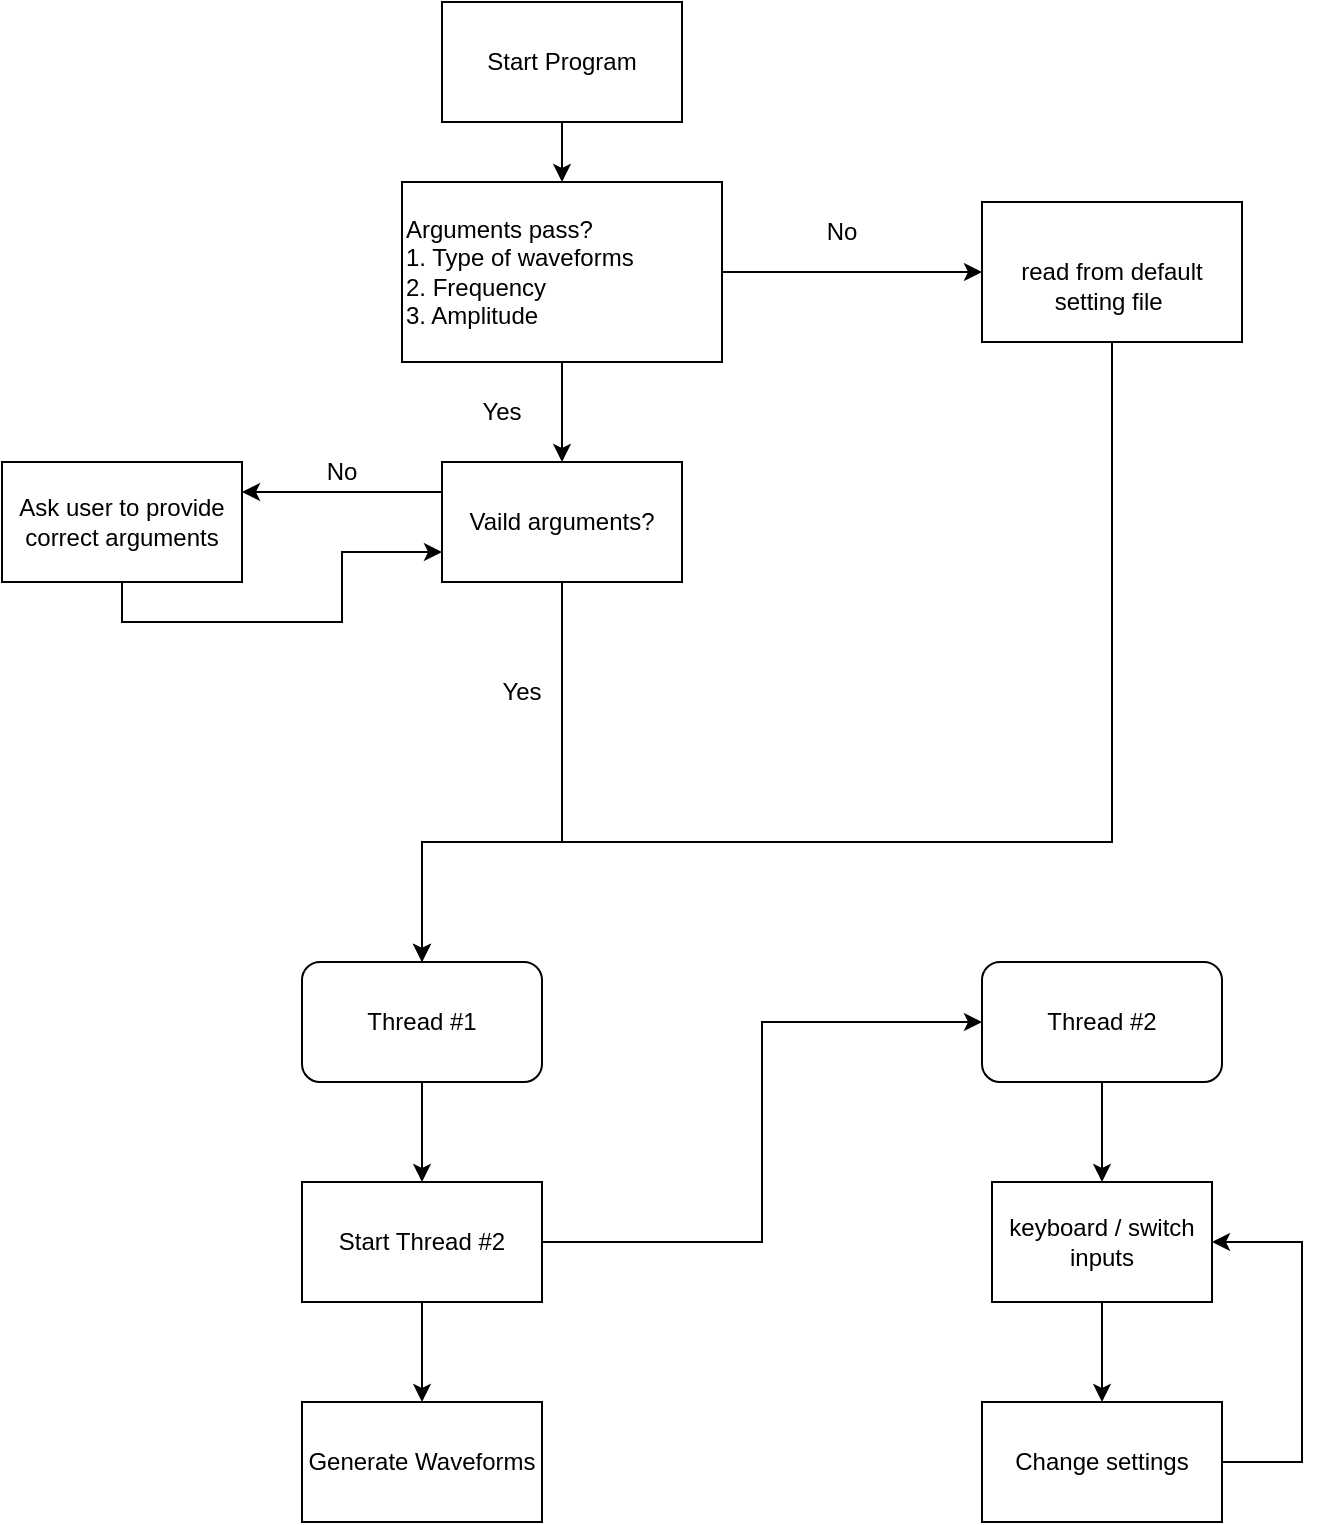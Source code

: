 <mxfile version="15.6.8" type="google"><diagram id="vgSxF8sJhm8RB8RjVD5X" name="Page-1"><mxGraphModel dx="1350" dy="712" grid="1" gridSize="10" guides="1" tooltips="1" connect="1" arrows="1" fold="1" page="1" pageScale="1" pageWidth="850" pageHeight="1100" math="0" shadow="0"><root><mxCell id="0"/><mxCell id="1" parent="0"/><mxCell id="fsrRaDV_KTPfm6xV9c6i-3" style="edgeStyle=orthogonalEdgeStyle;rounded=0;orthogonalLoop=1;jettySize=auto;html=1;exitX=0.5;exitY=1;exitDx=0;exitDy=0;entryX=0.5;entryY=0;entryDx=0;entryDy=0;" parent="1" source="fsrRaDV_KTPfm6xV9c6i-1" target="fsrRaDV_KTPfm6xV9c6i-2" edge="1"><mxGeometry relative="1" as="geometry"/></mxCell><mxCell id="fsrRaDV_KTPfm6xV9c6i-1" value="Start Program" style="rounded=0;whiteSpace=wrap;html=1;" parent="1" vertex="1"><mxGeometry x="300" y="50" width="120" height="60" as="geometry"/></mxCell><mxCell id="fsrRaDV_KTPfm6xV9c6i-6" style="edgeStyle=orthogonalEdgeStyle;rounded=0;orthogonalLoop=1;jettySize=auto;html=1;exitX=1;exitY=0.5;exitDx=0;exitDy=0;" parent="1" source="fsrRaDV_KTPfm6xV9c6i-2" edge="1"><mxGeometry relative="1" as="geometry"><mxPoint x="570" y="185" as="targetPoint"/></mxGeometry></mxCell><mxCell id="fsrRaDV_KTPfm6xV9c6i-35" style="edgeStyle=orthogonalEdgeStyle;rounded=0;orthogonalLoop=1;jettySize=auto;html=1;exitX=0.5;exitY=1;exitDx=0;exitDy=0;entryX=0.5;entryY=0;entryDx=0;entryDy=0;" parent="1" source="fsrRaDV_KTPfm6xV9c6i-2" target="fsrRaDV_KTPfm6xV9c6i-32" edge="1"><mxGeometry relative="1" as="geometry"/></mxCell><mxCell id="fsrRaDV_KTPfm6xV9c6i-2" value="&lt;span&gt;Arguments pass?&lt;/span&gt;&lt;br&gt;&lt;span&gt;1. Type of waveforms&lt;/span&gt;&lt;br&gt;&lt;span&gt;2. Frequency&lt;/span&gt;&lt;br&gt;&lt;span&gt;3. Amplitude&lt;/span&gt;" style="rounded=0;whiteSpace=wrap;html=1;align=left;" parent="1" vertex="1"><mxGeometry x="280" y="140" width="160" height="90" as="geometry"/></mxCell><mxCell id="fsrRaDV_KTPfm6xV9c6i-16" style="edgeStyle=orthogonalEdgeStyle;rounded=0;orthogonalLoop=1;jettySize=auto;html=1;exitX=0.5;exitY=1;exitDx=0;exitDy=0;entryX=0.5;entryY=0;entryDx=0;entryDy=0;" parent="1" source="fsrRaDV_KTPfm6xV9c6i-5" target="fsrRaDV_KTPfm6xV9c6i-14" edge="1"><mxGeometry relative="1" as="geometry"><Array as="points"><mxPoint x="635" y="470"/><mxPoint x="290" y="470"/></Array></mxGeometry></mxCell><mxCell id="fsrRaDV_KTPfm6xV9c6i-5" value="&lt;br&gt;read from default setting file&amp;nbsp;" style="rounded=0;whiteSpace=wrap;html=1;align=center;" parent="1" vertex="1"><mxGeometry x="570" y="150" width="130" height="70" as="geometry"/></mxCell><mxCell id="fsrRaDV_KTPfm6xV9c6i-7" value="No" style="text;html=1;strokeColor=none;fillColor=none;align=center;verticalAlign=middle;whiteSpace=wrap;rounded=0;" parent="1" vertex="1"><mxGeometry x="470" y="150" width="60" height="30" as="geometry"/></mxCell><mxCell id="fsrRaDV_KTPfm6xV9c6i-13" value="Generate Waveforms" style="rounded=0;whiteSpace=wrap;html=1;align=center;" parent="1" vertex="1"><mxGeometry x="230" y="750" width="120" height="60" as="geometry"/></mxCell><mxCell id="fsrRaDV_KTPfm6xV9c6i-20" style="edgeStyle=orthogonalEdgeStyle;rounded=0;orthogonalLoop=1;jettySize=auto;html=1;exitX=0.5;exitY=1;exitDx=0;exitDy=0;entryX=0.5;entryY=0;entryDx=0;entryDy=0;" parent="1" source="fsrRaDV_KTPfm6xV9c6i-14" target="fsrRaDV_KTPfm6xV9c6i-19" edge="1"><mxGeometry relative="1" as="geometry"/></mxCell><mxCell id="fsrRaDV_KTPfm6xV9c6i-14" value="Thread #1" style="rounded=1;whiteSpace=wrap;html=1;align=center;" parent="1" vertex="1"><mxGeometry x="230" y="530" width="120" height="60" as="geometry"/></mxCell><mxCell id="fsrRaDV_KTPfm6xV9c6i-22" style="edgeStyle=orthogonalEdgeStyle;rounded=0;orthogonalLoop=1;jettySize=auto;html=1;exitX=0.5;exitY=1;exitDx=0;exitDy=0;entryX=0.5;entryY=0;entryDx=0;entryDy=0;" parent="1" source="fsrRaDV_KTPfm6xV9c6i-19" target="fsrRaDV_KTPfm6xV9c6i-13" edge="1"><mxGeometry relative="1" as="geometry"/></mxCell><mxCell id="fsrRaDV_KTPfm6xV9c6i-26" style="edgeStyle=orthogonalEdgeStyle;rounded=0;orthogonalLoop=1;jettySize=auto;html=1;exitX=1;exitY=0.5;exitDx=0;exitDy=0;entryX=0;entryY=0.5;entryDx=0;entryDy=0;" parent="1" source="fsrRaDV_KTPfm6xV9c6i-19" target="fsrRaDV_KTPfm6xV9c6i-25" edge="1"><mxGeometry relative="1" as="geometry"><mxPoint x="530" y="570" as="targetPoint"/></mxGeometry></mxCell><mxCell id="fsrRaDV_KTPfm6xV9c6i-19" value="Start Thread #2&lt;br&gt;" style="rounded=0;whiteSpace=wrap;html=1;align=center;" parent="1" vertex="1"><mxGeometry x="230" y="640" width="120" height="60" as="geometry"/></mxCell><mxCell id="fsrRaDV_KTPfm6xV9c6i-24" style="edgeStyle=orthogonalEdgeStyle;rounded=0;orthogonalLoop=1;jettySize=auto;html=1;exitX=0.5;exitY=1;exitDx=0;exitDy=0;" parent="1" source="fsrRaDV_KTPfm6xV9c6i-23" edge="1"><mxGeometry relative="1" as="geometry"><mxPoint x="630" y="750" as="targetPoint"/></mxGeometry></mxCell><mxCell id="fsrRaDV_KTPfm6xV9c6i-23" value="keyboard / switch inputs" style="rounded=0;whiteSpace=wrap;html=1;align=center;" parent="1" vertex="1"><mxGeometry x="575" y="640" width="110" height="60" as="geometry"/></mxCell><mxCell id="fsrRaDV_KTPfm6xV9c6i-27" style="edgeStyle=orthogonalEdgeStyle;rounded=0;orthogonalLoop=1;jettySize=auto;html=1;exitX=0.5;exitY=1;exitDx=0;exitDy=0;entryX=0.5;entryY=0;entryDx=0;entryDy=0;" parent="1" source="fsrRaDV_KTPfm6xV9c6i-25" target="fsrRaDV_KTPfm6xV9c6i-23" edge="1"><mxGeometry relative="1" as="geometry"/></mxCell><mxCell id="fsrRaDV_KTPfm6xV9c6i-25" value="Thread #2" style="rounded=1;whiteSpace=wrap;html=1;align=center;" parent="1" vertex="1"><mxGeometry x="570" y="530" width="120" height="60" as="geometry"/></mxCell><mxCell id="fsrRaDV_KTPfm6xV9c6i-42" style="edgeStyle=orthogonalEdgeStyle;rounded=0;orthogonalLoop=1;jettySize=auto;html=1;exitX=1;exitY=0.5;exitDx=0;exitDy=0;entryX=1;entryY=0.5;entryDx=0;entryDy=0;" parent="1" source="fsrRaDV_KTPfm6xV9c6i-28" target="fsrRaDV_KTPfm6xV9c6i-23" edge="1"><mxGeometry relative="1" as="geometry"><Array as="points"><mxPoint x="730" y="780"/><mxPoint x="730" y="670"/></Array></mxGeometry></mxCell><mxCell id="fsrRaDV_KTPfm6xV9c6i-28" value="Change settings" style="rounded=0;whiteSpace=wrap;html=1;align=center;" parent="1" vertex="1"><mxGeometry x="570" y="750" width="120" height="60" as="geometry"/></mxCell><mxCell id="fsrRaDV_KTPfm6xV9c6i-29" value="Yes" style="text;html=1;strokeColor=none;fillColor=none;align=center;verticalAlign=middle;whiteSpace=wrap;rounded=0;" parent="1" vertex="1"><mxGeometry x="300" y="240" width="60" height="30" as="geometry"/></mxCell><mxCell id="fsrRaDV_KTPfm6xV9c6i-36" style="edgeStyle=orthogonalEdgeStyle;rounded=0;orthogonalLoop=1;jettySize=auto;html=1;exitX=0;exitY=0.25;exitDx=0;exitDy=0;entryX=1;entryY=0.25;entryDx=0;entryDy=0;" parent="1" source="fsrRaDV_KTPfm6xV9c6i-32" target="fsrRaDV_KTPfm6xV9c6i-38" edge="1"><mxGeometry relative="1" as="geometry"><mxPoint x="210" y="310" as="targetPoint"/></mxGeometry></mxCell><mxCell id="fsrRaDV_KTPfm6xV9c6i-37" style="edgeStyle=orthogonalEdgeStyle;rounded=0;orthogonalLoop=1;jettySize=auto;html=1;exitX=0.5;exitY=1;exitDx=0;exitDy=0;entryX=0.5;entryY=0;entryDx=0;entryDy=0;" parent="1" source="fsrRaDV_KTPfm6xV9c6i-32" target="fsrRaDV_KTPfm6xV9c6i-14" edge="1"><mxGeometry relative="1" as="geometry"><Array as="points"><mxPoint x="360" y="470"/><mxPoint x="290" y="470"/></Array></mxGeometry></mxCell><mxCell id="fsrRaDV_KTPfm6xV9c6i-32" value="Vaild arguments?" style="rounded=0;whiteSpace=wrap;html=1;align=center;" parent="1" vertex="1"><mxGeometry x="300" y="280" width="120" height="60" as="geometry"/></mxCell><mxCell id="fsrRaDV_KTPfm6xV9c6i-40" style="edgeStyle=orthogonalEdgeStyle;rounded=0;orthogonalLoop=1;jettySize=auto;html=1;exitX=0.5;exitY=1;exitDx=0;exitDy=0;entryX=0;entryY=0.75;entryDx=0;entryDy=0;" parent="1" source="fsrRaDV_KTPfm6xV9c6i-38" target="fsrRaDV_KTPfm6xV9c6i-32" edge="1"><mxGeometry relative="1" as="geometry"/></mxCell><mxCell id="fsrRaDV_KTPfm6xV9c6i-38" value="Ask user to provide correct arguments" style="rounded=0;whiteSpace=wrap;html=1;align=center;" parent="1" vertex="1"><mxGeometry x="80" y="280" width="120" height="60" as="geometry"/></mxCell><mxCell id="fsrRaDV_KTPfm6xV9c6i-39" value="Yes" style="text;html=1;strokeColor=none;fillColor=none;align=center;verticalAlign=middle;whiteSpace=wrap;rounded=0;" parent="1" vertex="1"><mxGeometry x="310" y="380" width="60" height="30" as="geometry"/></mxCell><mxCell id="fsrRaDV_KTPfm6xV9c6i-41" value="No" style="text;html=1;strokeColor=none;fillColor=none;align=center;verticalAlign=middle;whiteSpace=wrap;rounded=0;" parent="1" vertex="1"><mxGeometry x="220" y="270" width="60" height="30" as="geometry"/></mxCell></root></mxGraphModel></diagram></mxfile>